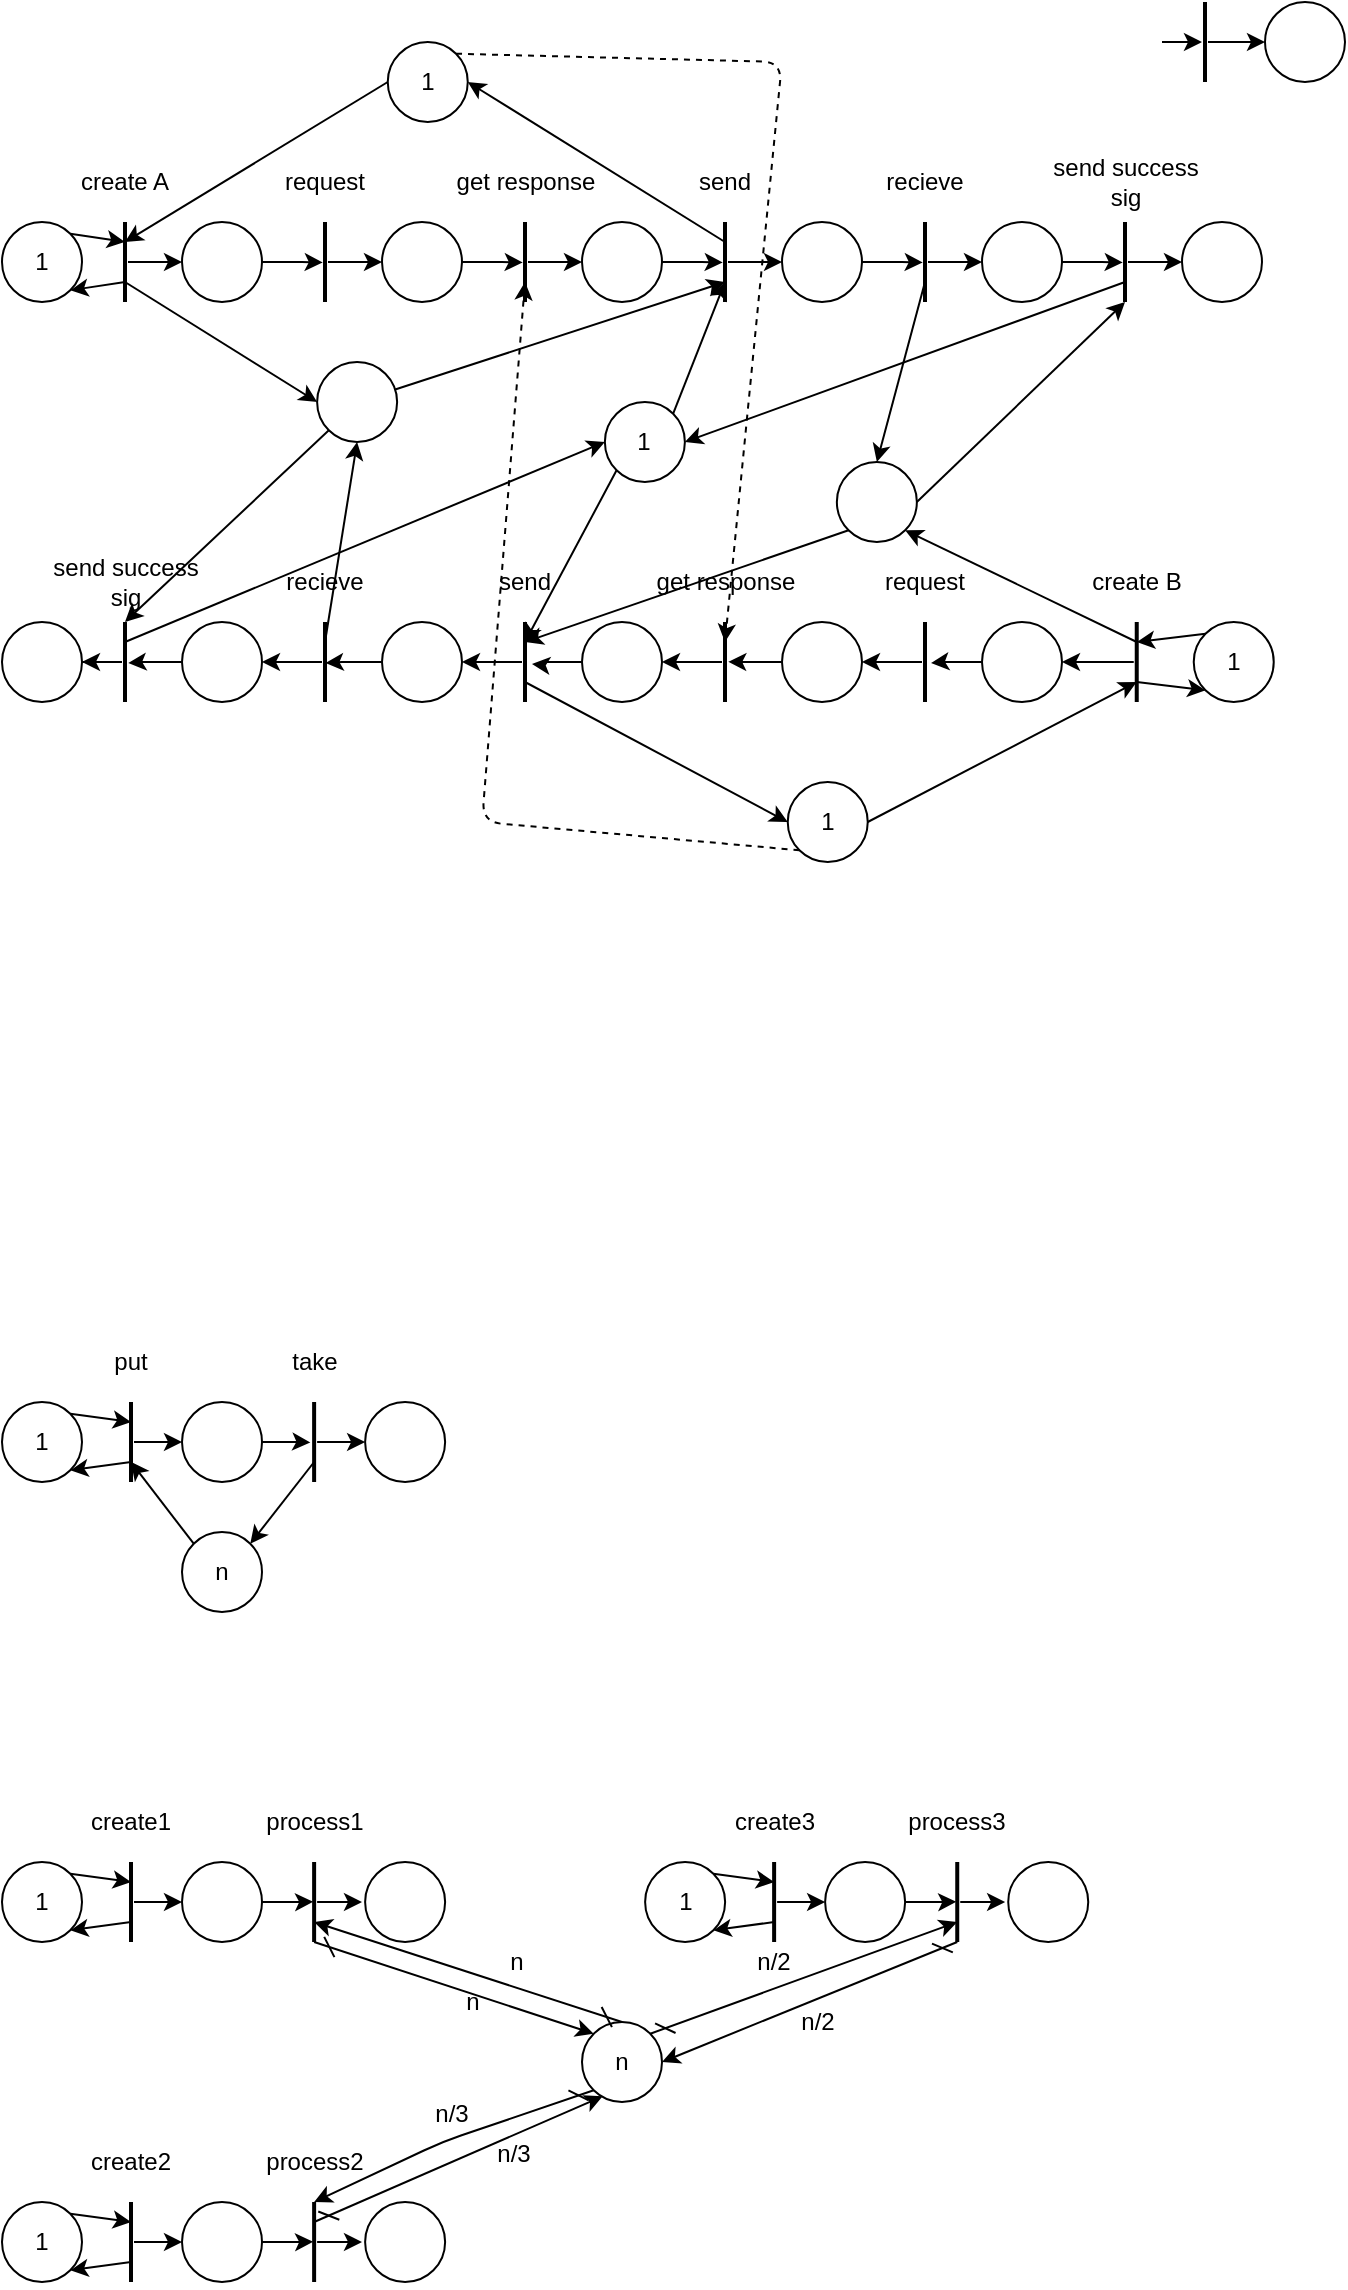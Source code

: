 <mxfile version="13.9.2" type="device"><diagram id="eXWM9t_YphUsqEd1TgK2" name="Page-1"><mxGraphModel dx="981" dy="526" grid="1" gridSize="10" guides="1" tooltips="1" connect="1" arrows="1" fold="1" page="1" pageScale="1" pageWidth="827" pageHeight="1169" math="0" shadow="0"><root><mxCell id="0"/><mxCell id="1" parent="0"/><mxCell id="1WlcbFVJqVXfbpKWRT4U-1" value="1" style="ellipse;whiteSpace=wrap;html=1;aspect=fixed;" vertex="1" parent="1"><mxGeometry x="100" y="160" width="40" height="40" as="geometry"/></mxCell><mxCell id="1WlcbFVJqVXfbpKWRT4U-7" style="edgeStyle=orthogonalEdgeStyle;rounded=0;orthogonalLoop=1;jettySize=auto;html=1;entryX=0;entryY=0.5;entryDx=0;entryDy=0;" edge="1" parent="1" source="1WlcbFVJqVXfbpKWRT4U-2" target="1WlcbFVJqVXfbpKWRT4U-5"><mxGeometry relative="1" as="geometry"><mxPoint x="98.56" y="180" as="targetPoint"/></mxGeometry></mxCell><mxCell id="1WlcbFVJqVXfbpKWRT4U-2" value="" style="line;strokeWidth=2;direction=south;html=1;" vertex="1" parent="1"><mxGeometry x="160" y="160" width="3" height="40" as="geometry"/></mxCell><mxCell id="1WlcbFVJqVXfbpKWRT4U-3" value="" style="endArrow=classic;html=1;exitX=1;exitY=0;exitDx=0;exitDy=0;entryX=0.25;entryY=0.5;entryDx=0;entryDy=0;entryPerimeter=0;" edge="1" parent="1" source="1WlcbFVJqVXfbpKWRT4U-1" target="1WlcbFVJqVXfbpKWRT4U-2"><mxGeometry width="50" height="50" relative="1" as="geometry"><mxPoint x="390" y="420" as="sourcePoint"/><mxPoint x="440" y="370" as="targetPoint"/></mxGeometry></mxCell><mxCell id="1WlcbFVJqVXfbpKWRT4U-4" value="" style="endArrow=classic;html=1;exitX=0.75;exitY=0.5;exitDx=0;exitDy=0;entryX=1;entryY=1;entryDx=0;entryDy=0;exitPerimeter=0;" edge="1" parent="1" source="1WlcbFVJqVXfbpKWRT4U-2" target="1WlcbFVJqVXfbpKWRT4U-1"><mxGeometry width="50" height="50" relative="1" as="geometry"><mxPoint x="144.142" y="175.858" as="sourcePoint"/><mxPoint x="175" y="180" as="targetPoint"/></mxGeometry></mxCell><mxCell id="1WlcbFVJqVXfbpKWRT4U-9" style="edgeStyle=orthogonalEdgeStyle;rounded=0;orthogonalLoop=1;jettySize=auto;html=1;entryX=0.505;entryY=0.874;entryDx=0;entryDy=0;entryPerimeter=0;" edge="1" parent="1" source="1WlcbFVJqVXfbpKWRT4U-5" target="1WlcbFVJqVXfbpKWRT4U-8"><mxGeometry relative="1" as="geometry"/></mxCell><mxCell id="1WlcbFVJqVXfbpKWRT4U-5" value="" style="ellipse;whiteSpace=wrap;html=1;aspect=fixed;" vertex="1" parent="1"><mxGeometry x="190" y="160" width="40" height="40" as="geometry"/></mxCell><mxCell id="1WlcbFVJqVXfbpKWRT4U-13" style="edgeStyle=orthogonalEdgeStyle;rounded=0;orthogonalLoop=1;jettySize=auto;html=1;entryX=0;entryY=0.5;entryDx=0;entryDy=0;" edge="1" parent="1" source="1WlcbFVJqVXfbpKWRT4U-8" target="1WlcbFVJqVXfbpKWRT4U-11"><mxGeometry relative="1" as="geometry"/></mxCell><mxCell id="1WlcbFVJqVXfbpKWRT4U-8" value="" style="line;strokeWidth=2;direction=south;html=1;" vertex="1" parent="1"><mxGeometry x="260" y="160" width="3" height="40" as="geometry"/></mxCell><mxCell id="1WlcbFVJqVXfbpKWRT4U-10" style="edgeStyle=orthogonalEdgeStyle;rounded=0;orthogonalLoop=1;jettySize=auto;html=1;entryX=0.505;entryY=0.874;entryDx=0;entryDy=0;entryPerimeter=0;" edge="1" parent="1" source="1WlcbFVJqVXfbpKWRT4U-11" target="1WlcbFVJqVXfbpKWRT4U-12"><mxGeometry relative="1" as="geometry"/></mxCell><mxCell id="1WlcbFVJqVXfbpKWRT4U-11" value="" style="ellipse;whiteSpace=wrap;html=1;aspect=fixed;" vertex="1" parent="1"><mxGeometry x="290" y="160" width="40" height="40" as="geometry"/></mxCell><mxCell id="1WlcbFVJqVXfbpKWRT4U-17" style="edgeStyle=orthogonalEdgeStyle;rounded=0;orthogonalLoop=1;jettySize=auto;html=1;entryX=0;entryY=0.5;entryDx=0;entryDy=0;" edge="1" parent="1" source="1WlcbFVJqVXfbpKWRT4U-12" target="1WlcbFVJqVXfbpKWRT4U-15"><mxGeometry relative="1" as="geometry"/></mxCell><mxCell id="1WlcbFVJqVXfbpKWRT4U-12" value="" style="line;strokeWidth=2;direction=south;html=1;" vertex="1" parent="1"><mxGeometry x="360" y="160" width="3" height="40" as="geometry"/></mxCell><mxCell id="1WlcbFVJqVXfbpKWRT4U-14" style="edgeStyle=orthogonalEdgeStyle;rounded=0;orthogonalLoop=1;jettySize=auto;html=1;entryX=0.505;entryY=0.874;entryDx=0;entryDy=0;entryPerimeter=0;" edge="1" parent="1" source="1WlcbFVJqVXfbpKWRT4U-15" target="1WlcbFVJqVXfbpKWRT4U-16"><mxGeometry relative="1" as="geometry"/></mxCell><mxCell id="1WlcbFVJqVXfbpKWRT4U-15" value="" style="ellipse;whiteSpace=wrap;html=1;aspect=fixed;" vertex="1" parent="1"><mxGeometry x="390" y="160" width="40" height="40" as="geometry"/></mxCell><mxCell id="1WlcbFVJqVXfbpKWRT4U-27" style="edgeStyle=orthogonalEdgeStyle;rounded=0;orthogonalLoop=1;jettySize=auto;html=1;entryX=0;entryY=0.5;entryDx=0;entryDy=0;" edge="1" parent="1" source="1WlcbFVJqVXfbpKWRT4U-16" target="1WlcbFVJqVXfbpKWRT4U-19"><mxGeometry relative="1" as="geometry"/></mxCell><mxCell id="1WlcbFVJqVXfbpKWRT4U-16" value="" style="line;strokeWidth=2;direction=south;html=1;" vertex="1" parent="1"><mxGeometry x="460" y="160" width="3" height="40" as="geometry"/></mxCell><mxCell id="1WlcbFVJqVXfbpKWRT4U-18" style="edgeStyle=orthogonalEdgeStyle;rounded=0;orthogonalLoop=1;jettySize=auto;html=1;entryX=0.505;entryY=0.874;entryDx=0;entryDy=0;entryPerimeter=0;" edge="1" parent="1" source="1WlcbFVJqVXfbpKWRT4U-19" target="1WlcbFVJqVXfbpKWRT4U-20"><mxGeometry relative="1" as="geometry"/></mxCell><mxCell id="1WlcbFVJqVXfbpKWRT4U-19" value="" style="ellipse;whiteSpace=wrap;html=1;aspect=fixed;" vertex="1" parent="1"><mxGeometry x="490" y="160" width="40" height="40" as="geometry"/></mxCell><mxCell id="1WlcbFVJqVXfbpKWRT4U-25" style="edgeStyle=orthogonalEdgeStyle;rounded=0;orthogonalLoop=1;jettySize=auto;html=1;entryX=0;entryY=0.5;entryDx=0;entryDy=0;" edge="1" parent="1" source="1WlcbFVJqVXfbpKWRT4U-20" target="1WlcbFVJqVXfbpKWRT4U-22"><mxGeometry relative="1" as="geometry"/></mxCell><mxCell id="1WlcbFVJqVXfbpKWRT4U-20" value="" style="line;strokeWidth=2;direction=south;html=1;" vertex="1" parent="1"><mxGeometry x="560" y="160" width="3" height="40" as="geometry"/></mxCell><mxCell id="1WlcbFVJqVXfbpKWRT4U-21" style="edgeStyle=orthogonalEdgeStyle;rounded=0;orthogonalLoop=1;jettySize=auto;html=1;entryX=0.505;entryY=0.874;entryDx=0;entryDy=0;entryPerimeter=0;" edge="1" parent="1" source="1WlcbFVJqVXfbpKWRT4U-22" target="1WlcbFVJqVXfbpKWRT4U-23"><mxGeometry relative="1" as="geometry"/></mxCell><mxCell id="1WlcbFVJqVXfbpKWRT4U-22" value="" style="ellipse;whiteSpace=wrap;html=1;aspect=fixed;" vertex="1" parent="1"><mxGeometry x="590" y="160" width="40" height="40" as="geometry"/></mxCell><mxCell id="1WlcbFVJqVXfbpKWRT4U-26" style="edgeStyle=orthogonalEdgeStyle;rounded=0;orthogonalLoop=1;jettySize=auto;html=1;entryX=0;entryY=0.5;entryDx=0;entryDy=0;" edge="1" parent="1" source="1WlcbFVJqVXfbpKWRT4U-23" target="1WlcbFVJqVXfbpKWRT4U-24"><mxGeometry relative="1" as="geometry"/></mxCell><mxCell id="1WlcbFVJqVXfbpKWRT4U-23" value="" style="line;strokeWidth=2;direction=south;html=1;" vertex="1" parent="1"><mxGeometry x="660" y="160" width="3" height="40" as="geometry"/></mxCell><mxCell id="1WlcbFVJqVXfbpKWRT4U-199" style="edgeStyle=orthogonalEdgeStyle;rounded=0;orthogonalLoop=1;jettySize=auto;html=1;entryX=0.5;entryY=1;entryDx=0;entryDy=0;entryPerimeter=0;startArrow=none;startFill=0;" edge="1" parent="1" target="1WlcbFVJqVXfbpKWRT4U-172"><mxGeometry relative="1" as="geometry"><mxPoint x="680" y="70" as="sourcePoint"/></mxGeometry></mxCell><mxCell id="1WlcbFVJqVXfbpKWRT4U-24" value="" style="ellipse;whiteSpace=wrap;html=1;aspect=fixed;" vertex="1" parent="1"><mxGeometry x="690" y="160" width="40" height="40" as="geometry"/></mxCell><mxCell id="1WlcbFVJqVXfbpKWRT4U-28" value="create A" style="text;html=1;strokeColor=none;fillColor=none;align=center;verticalAlign=middle;whiteSpace=wrap;rounded=0;" vertex="1" parent="1"><mxGeometry x="137.25" y="130" width="48.5" height="20" as="geometry"/></mxCell><mxCell id="1WlcbFVJqVXfbpKWRT4U-29" value="request" style="text;html=1;strokeColor=none;fillColor=none;align=center;verticalAlign=middle;whiteSpace=wrap;rounded=0;" vertex="1" parent="1"><mxGeometry x="230.13" y="130" width="62.75" height="20" as="geometry"/></mxCell><mxCell id="1WlcbFVJqVXfbpKWRT4U-30" value="get response" style="text;html=1;strokeColor=none;fillColor=none;align=center;verticalAlign=middle;whiteSpace=wrap;rounded=0;" vertex="1" parent="1"><mxGeometry x="321.56" y="130" width="79.88" height="20" as="geometry"/></mxCell><mxCell id="1WlcbFVJqVXfbpKWRT4U-31" value="send" style="text;html=1;strokeColor=none;fillColor=none;align=center;verticalAlign=middle;whiteSpace=wrap;rounded=0;" vertex="1" parent="1"><mxGeometry x="430.12" y="130" width="62.75" height="20" as="geometry"/></mxCell><mxCell id="1WlcbFVJqVXfbpKWRT4U-32" value="recieve" style="text;html=1;strokeColor=none;fillColor=none;align=center;verticalAlign=middle;whiteSpace=wrap;rounded=0;" vertex="1" parent="1"><mxGeometry x="530.13" y="130" width="62.75" height="20" as="geometry"/></mxCell><mxCell id="1WlcbFVJqVXfbpKWRT4U-33" value="send success sig" style="text;html=1;strokeColor=none;fillColor=none;align=center;verticalAlign=middle;whiteSpace=wrap;rounded=0;" vertex="1" parent="1"><mxGeometry x="621.56" y="130" width="79.88" height="20" as="geometry"/></mxCell><mxCell id="1WlcbFVJqVXfbpKWRT4U-34" value="" style="ellipse;whiteSpace=wrap;html=1;aspect=fixed;" vertex="1" parent="1"><mxGeometry x="100" y="360" width="40" height="40" as="geometry"/></mxCell><mxCell id="1WlcbFVJqVXfbpKWRT4U-76" style="edgeStyle=orthogonalEdgeStyle;rounded=0;orthogonalLoop=1;jettySize=auto;html=1;entryX=1;entryY=0.5;entryDx=0;entryDy=0;" edge="1" parent="1" source="1WlcbFVJqVXfbpKWRT4U-36" target="1WlcbFVJqVXfbpKWRT4U-34"><mxGeometry relative="1" as="geometry"/></mxCell><mxCell id="1WlcbFVJqVXfbpKWRT4U-36" value="" style="line;strokeWidth=2;direction=south;html=1;" vertex="1" parent="1"><mxGeometry x="160" y="360" width="3" height="40" as="geometry"/></mxCell><mxCell id="1WlcbFVJqVXfbpKWRT4U-75" style="edgeStyle=orthogonalEdgeStyle;rounded=0;orthogonalLoop=1;jettySize=auto;html=1;entryX=0.514;entryY=-0.046;entryDx=0;entryDy=0;entryPerimeter=0;" edge="1" parent="1" source="1WlcbFVJqVXfbpKWRT4U-40" target="1WlcbFVJqVXfbpKWRT4U-36"><mxGeometry relative="1" as="geometry"/></mxCell><mxCell id="1WlcbFVJqVXfbpKWRT4U-40" value="" style="ellipse;whiteSpace=wrap;html=1;aspect=fixed;" vertex="1" parent="1"><mxGeometry x="190" y="360" width="40" height="40" as="geometry"/></mxCell><mxCell id="1WlcbFVJqVXfbpKWRT4U-74" style="edgeStyle=orthogonalEdgeStyle;rounded=0;orthogonalLoop=1;jettySize=auto;html=1;entryX=1;entryY=0.5;entryDx=0;entryDy=0;" edge="1" parent="1" source="1WlcbFVJqVXfbpKWRT4U-42" target="1WlcbFVJqVXfbpKWRT4U-40"><mxGeometry relative="1" as="geometry"/></mxCell><mxCell id="1WlcbFVJqVXfbpKWRT4U-42" value="" style="line;strokeWidth=2;direction=south;html=1;" vertex="1" parent="1"><mxGeometry x="260" y="360" width="3" height="40" as="geometry"/></mxCell><mxCell id="1WlcbFVJqVXfbpKWRT4U-73" style="edgeStyle=orthogonalEdgeStyle;rounded=0;orthogonalLoop=1;jettySize=auto;html=1;entryX=0.514;entryY=0.414;entryDx=0;entryDy=0;entryPerimeter=0;" edge="1" parent="1" source="1WlcbFVJqVXfbpKWRT4U-44" target="1WlcbFVJqVXfbpKWRT4U-42"><mxGeometry relative="1" as="geometry"/></mxCell><mxCell id="1WlcbFVJqVXfbpKWRT4U-44" value="" style="ellipse;whiteSpace=wrap;html=1;aspect=fixed;" vertex="1" parent="1"><mxGeometry x="290" y="360" width="40" height="40" as="geometry"/></mxCell><mxCell id="1WlcbFVJqVXfbpKWRT4U-72" style="edgeStyle=orthogonalEdgeStyle;rounded=0;orthogonalLoop=1;jettySize=auto;html=1;entryX=1;entryY=0.5;entryDx=0;entryDy=0;" edge="1" parent="1" source="1WlcbFVJqVXfbpKWRT4U-46" target="1WlcbFVJqVXfbpKWRT4U-44"><mxGeometry relative="1" as="geometry"/></mxCell><mxCell id="1WlcbFVJqVXfbpKWRT4U-46" value="" style="line;strokeWidth=2;direction=south;html=1;" vertex="1" parent="1"><mxGeometry x="360" y="360" width="3" height="40" as="geometry"/></mxCell><mxCell id="1WlcbFVJqVXfbpKWRT4U-71" style="edgeStyle=orthogonalEdgeStyle;rounded=0;orthogonalLoop=1;jettySize=auto;html=1;" edge="1" parent="1" source="1WlcbFVJqVXfbpKWRT4U-48"><mxGeometry relative="1" as="geometry"><mxPoint x="365" y="381" as="targetPoint"/></mxGeometry></mxCell><mxCell id="1WlcbFVJqVXfbpKWRT4U-48" value="" style="ellipse;whiteSpace=wrap;html=1;aspect=fixed;" vertex="1" parent="1"><mxGeometry x="390" y="360" width="40" height="40" as="geometry"/></mxCell><mxCell id="1WlcbFVJqVXfbpKWRT4U-70" style="edgeStyle=orthogonalEdgeStyle;rounded=0;orthogonalLoop=1;jettySize=auto;html=1;entryX=1;entryY=0.5;entryDx=0;entryDy=0;" edge="1" parent="1" source="1WlcbFVJqVXfbpKWRT4U-50" target="1WlcbFVJqVXfbpKWRT4U-48"><mxGeometry relative="1" as="geometry"/></mxCell><mxCell id="1WlcbFVJqVXfbpKWRT4U-50" value="" style="line;strokeWidth=2;direction=south;html=1;" vertex="1" parent="1"><mxGeometry x="460" y="360" width="3" height="40" as="geometry"/></mxCell><mxCell id="1WlcbFVJqVXfbpKWRT4U-69" style="edgeStyle=orthogonalEdgeStyle;rounded=0;orthogonalLoop=1;jettySize=auto;html=1;entryX=0.497;entryY=-0.046;entryDx=0;entryDy=0;entryPerimeter=0;" edge="1" parent="1" source="1WlcbFVJqVXfbpKWRT4U-52" target="1WlcbFVJqVXfbpKWRT4U-50"><mxGeometry relative="1" as="geometry"/></mxCell><mxCell id="1WlcbFVJqVXfbpKWRT4U-52" value="" style="ellipse;whiteSpace=wrap;html=1;aspect=fixed;" vertex="1" parent="1"><mxGeometry x="490" y="360" width="40" height="40" as="geometry"/></mxCell><mxCell id="1WlcbFVJqVXfbpKWRT4U-68" style="edgeStyle=orthogonalEdgeStyle;rounded=0;orthogonalLoop=1;jettySize=auto;html=1;entryX=1;entryY=0.5;entryDx=0;entryDy=0;" edge="1" parent="1" source="1WlcbFVJqVXfbpKWRT4U-54" target="1WlcbFVJqVXfbpKWRT4U-52"><mxGeometry relative="1" as="geometry"/></mxCell><mxCell id="1WlcbFVJqVXfbpKWRT4U-54" value="" style="line;strokeWidth=2;direction=south;html=1;" vertex="1" parent="1"><mxGeometry x="560" y="360" width="3" height="40" as="geometry"/></mxCell><mxCell id="1WlcbFVJqVXfbpKWRT4U-67" style="edgeStyle=orthogonalEdgeStyle;rounded=0;orthogonalLoop=1;jettySize=auto;html=1;entryX=0.514;entryY=-0.506;entryDx=0;entryDy=0;entryPerimeter=0;" edge="1" parent="1" source="1WlcbFVJqVXfbpKWRT4U-56" target="1WlcbFVJqVXfbpKWRT4U-54"><mxGeometry relative="1" as="geometry"/></mxCell><mxCell id="1WlcbFVJqVXfbpKWRT4U-56" value="" style="ellipse;whiteSpace=wrap;html=1;aspect=fixed;" vertex="1" parent="1"><mxGeometry x="590" y="360" width="40" height="40" as="geometry"/></mxCell><mxCell id="1WlcbFVJqVXfbpKWRT4U-66" style="edgeStyle=orthogonalEdgeStyle;rounded=0;orthogonalLoop=1;jettySize=auto;html=1;entryX=1;entryY=0.5;entryDx=0;entryDy=0;" edge="1" parent="1" source="1WlcbFVJqVXfbpKWRT4U-58" target="1WlcbFVJqVXfbpKWRT4U-56"><mxGeometry relative="1" as="geometry"><mxPoint x="720.0" y="380.0" as="targetPoint"/></mxGeometry></mxCell><mxCell id="1WlcbFVJqVXfbpKWRT4U-58" value="" style="line;strokeWidth=2;direction=south;html=1;" vertex="1" parent="1"><mxGeometry x="665.87" y="360" width="3" height="40" as="geometry"/></mxCell><mxCell id="1WlcbFVJqVXfbpKWRT4U-59" value="1" style="ellipse;whiteSpace=wrap;html=1;aspect=fixed;" vertex="1" parent="1"><mxGeometry x="695.87" y="360" width="40" height="40" as="geometry"/></mxCell><mxCell id="1WlcbFVJqVXfbpKWRT4U-60" value="create B" style="text;html=1;strokeColor=none;fillColor=none;align=center;verticalAlign=middle;whiteSpace=wrap;rounded=0;" vertex="1" parent="1"><mxGeometry x="643.12" y="330" width="48.5" height="20" as="geometry"/></mxCell><mxCell id="1WlcbFVJqVXfbpKWRT4U-61" value="request" style="text;html=1;strokeColor=none;fillColor=none;align=center;verticalAlign=middle;whiteSpace=wrap;rounded=0;" vertex="1" parent="1"><mxGeometry x="530.13" y="330" width="62.75" height="20" as="geometry"/></mxCell><mxCell id="1WlcbFVJqVXfbpKWRT4U-62" value="get response" style="text;html=1;strokeColor=none;fillColor=none;align=center;verticalAlign=middle;whiteSpace=wrap;rounded=0;" vertex="1" parent="1"><mxGeometry x="421.56" y="330" width="79.88" height="20" as="geometry"/></mxCell><mxCell id="1WlcbFVJqVXfbpKWRT4U-63" value="send" style="text;html=1;strokeColor=none;fillColor=none;align=center;verticalAlign=middle;whiteSpace=wrap;rounded=0;" vertex="1" parent="1"><mxGeometry x="330.13" y="330" width="62.75" height="20" as="geometry"/></mxCell><mxCell id="1WlcbFVJqVXfbpKWRT4U-64" value="recieve" style="text;html=1;strokeColor=none;fillColor=none;align=center;verticalAlign=middle;whiteSpace=wrap;rounded=0;" vertex="1" parent="1"><mxGeometry x="230.13" y="330" width="62.75" height="20" as="geometry"/></mxCell><mxCell id="1WlcbFVJqVXfbpKWRT4U-65" value="send success sig" style="text;html=1;strokeColor=none;fillColor=none;align=center;verticalAlign=middle;whiteSpace=wrap;rounded=0;" vertex="1" parent="1"><mxGeometry x="121.56" y="330" width="79.88" height="20" as="geometry"/></mxCell><mxCell id="1WlcbFVJqVXfbpKWRT4U-77" value="" style="endArrow=classic;html=1;exitX=0;exitY=0;exitDx=0;exitDy=0;entryX=0.25;entryY=0.5;entryDx=0;entryDy=0;entryPerimeter=0;" edge="1" parent="1" source="1WlcbFVJqVXfbpKWRT4U-59" target="1WlcbFVJqVXfbpKWRT4U-58"><mxGeometry width="50" height="50" relative="1" as="geometry"><mxPoint x="405.87" y="350" as="sourcePoint"/><mxPoint x="455.87" y="300" as="targetPoint"/></mxGeometry></mxCell><mxCell id="1WlcbFVJqVXfbpKWRT4U-78" value="" style="endArrow=classic;html=1;exitX=0.75;exitY=0.5;exitDx=0;exitDy=0;entryX=0;entryY=1;entryDx=0;entryDy=0;exitPerimeter=0;" edge="1" parent="1" source="1WlcbFVJqVXfbpKWRT4U-58" target="1WlcbFVJqVXfbpKWRT4U-59"><mxGeometry width="50" height="50" relative="1" as="geometry"><mxPoint x="711.728" y="375.858" as="sourcePoint"/><mxPoint x="677.37" y="380" as="targetPoint"/></mxGeometry></mxCell><mxCell id="1WlcbFVJqVXfbpKWRT4U-81" value="1" style="ellipse;whiteSpace=wrap;html=1;aspect=fixed;" vertex="1" parent="1"><mxGeometry x="401.44" y="250" width="40" height="40" as="geometry"/></mxCell><mxCell id="1WlcbFVJqVXfbpKWRT4U-82" value="" style="endArrow=classic;html=1;exitX=1;exitY=0;exitDx=0;exitDy=0;entryX=0.75;entryY=0.5;entryDx=0;entryDy=0;entryPerimeter=0;" edge="1" parent="1" source="1WlcbFVJqVXfbpKWRT4U-81" target="1WlcbFVJqVXfbpKWRT4U-16"><mxGeometry width="50" height="50" relative="1" as="geometry"><mxPoint x="490" y="260" as="sourcePoint"/><mxPoint x="540" y="210" as="targetPoint"/></mxGeometry></mxCell><mxCell id="1WlcbFVJqVXfbpKWRT4U-84" value="" style="endArrow=classic;html=1;exitX=0;exitY=1;exitDx=0;exitDy=0;entryX=0.25;entryY=0.5;entryDx=0;entryDy=0;entryPerimeter=0;" edge="1" parent="1" source="1WlcbFVJqVXfbpKWRT4U-81" target="1WlcbFVJqVXfbpKWRT4U-46"><mxGeometry width="50" height="50" relative="1" as="geometry"><mxPoint x="444.142" y="315.858" as="sourcePoint"/><mxPoint x="481.5" y="280.0" as="targetPoint"/></mxGeometry></mxCell><mxCell id="1WlcbFVJqVXfbpKWRT4U-86" value="1" style="ellipse;whiteSpace=wrap;html=1;aspect=fixed;" vertex="1" parent="1"><mxGeometry x="100" y="750" width="40" height="40" as="geometry"/></mxCell><mxCell id="1WlcbFVJqVXfbpKWRT4U-91" style="edgeStyle=orthogonalEdgeStyle;rounded=0;orthogonalLoop=1;jettySize=auto;html=1;entryX=0;entryY=0.5;entryDx=0;entryDy=0;" edge="1" parent="1" source="1WlcbFVJqVXfbpKWRT4U-87" target="1WlcbFVJqVXfbpKWRT4U-88"><mxGeometry relative="1" as="geometry"/></mxCell><mxCell id="1WlcbFVJqVXfbpKWRT4U-87" value="" style="line;strokeWidth=2;direction=south;html=1;" vertex="1" parent="1"><mxGeometry x="163" y="750" width="3" height="40" as="geometry"/></mxCell><mxCell id="1WlcbFVJqVXfbpKWRT4U-92" style="edgeStyle=orthogonalEdgeStyle;rounded=0;orthogonalLoop=1;jettySize=auto;html=1;entryX=0.505;entryY=1.129;entryDx=0;entryDy=0;entryPerimeter=0;" edge="1" parent="1" source="1WlcbFVJqVXfbpKWRT4U-88" target="1WlcbFVJqVXfbpKWRT4U-89"><mxGeometry relative="1" as="geometry"/></mxCell><mxCell id="1WlcbFVJqVXfbpKWRT4U-88" value="" style="ellipse;whiteSpace=wrap;html=1;aspect=fixed;" vertex="1" parent="1"><mxGeometry x="190" y="750" width="40" height="40" as="geometry"/></mxCell><mxCell id="1WlcbFVJqVXfbpKWRT4U-93" style="edgeStyle=orthogonalEdgeStyle;rounded=0;orthogonalLoop=1;jettySize=auto;html=1;entryX=0;entryY=0.5;entryDx=0;entryDy=0;" edge="1" parent="1" source="1WlcbFVJqVXfbpKWRT4U-89" target="1WlcbFVJqVXfbpKWRT4U-90"><mxGeometry relative="1" as="geometry"/></mxCell><mxCell id="1WlcbFVJqVXfbpKWRT4U-89" value="" style="line;strokeWidth=2;direction=south;html=1;" vertex="1" parent="1"><mxGeometry x="254.56" y="750" width="3" height="40" as="geometry"/></mxCell><mxCell id="1WlcbFVJqVXfbpKWRT4U-90" value="" style="ellipse;whiteSpace=wrap;html=1;aspect=fixed;" vertex="1" parent="1"><mxGeometry x="281.56" y="750" width="40" height="40" as="geometry"/></mxCell><mxCell id="1WlcbFVJqVXfbpKWRT4U-94" value="" style="endArrow=classic;html=1;exitX=1;exitY=0;exitDx=0;exitDy=0;entryX=0.25;entryY=0.5;entryDx=0;entryDy=0;entryPerimeter=0;" edge="1" parent="1" source="1WlcbFVJqVXfbpKWRT4U-86" target="1WlcbFVJqVXfbpKWRT4U-87"><mxGeometry width="50" height="50" relative="1" as="geometry"><mxPoint x="400" y="810" as="sourcePoint"/><mxPoint x="450" y="760" as="targetPoint"/></mxGeometry></mxCell><mxCell id="1WlcbFVJqVXfbpKWRT4U-95" value="" style="endArrow=classic;html=1;exitX=0.75;exitY=0.5;exitDx=0;exitDy=0;entryX=1;entryY=1;entryDx=0;entryDy=0;exitPerimeter=0;" edge="1" parent="1" source="1WlcbFVJqVXfbpKWRT4U-87" target="1WlcbFVJqVXfbpKWRT4U-86"><mxGeometry width="50" height="50" relative="1" as="geometry"><mxPoint x="144.142" y="765.858" as="sourcePoint"/><mxPoint x="174.5" y="770" as="targetPoint"/></mxGeometry></mxCell><mxCell id="1WlcbFVJqVXfbpKWRT4U-96" value="n" style="ellipse;whiteSpace=wrap;html=1;aspect=fixed;" vertex="1" parent="1"><mxGeometry x="190" y="815" width="40" height="40" as="geometry"/></mxCell><mxCell id="1WlcbFVJqVXfbpKWRT4U-97" value="" style="endArrow=classic;html=1;exitX=0.75;exitY=0.5;exitDx=0;exitDy=0;exitPerimeter=0;entryX=1;entryY=0;entryDx=0;entryDy=0;" edge="1" parent="1" source="1WlcbFVJqVXfbpKWRT4U-89" target="1WlcbFVJqVXfbpKWRT4U-96"><mxGeometry width="50" height="50" relative="1" as="geometry"><mxPoint x="400" y="810" as="sourcePoint"/><mxPoint x="450" y="760" as="targetPoint"/></mxGeometry></mxCell><mxCell id="1WlcbFVJqVXfbpKWRT4U-98" value="" style="endArrow=classic;html=1;exitX=0;exitY=0;exitDx=0;exitDy=0;entryX=0.75;entryY=0.5;entryDx=0;entryDy=0;entryPerimeter=0;" edge="1" parent="1" source="1WlcbFVJqVXfbpKWRT4U-96" target="1WlcbFVJqVXfbpKWRT4U-87"><mxGeometry width="50" height="50" relative="1" as="geometry"><mxPoint x="266.06" y="790" as="sourcePoint"/><mxPoint x="234.272" y="830.858" as="targetPoint"/></mxGeometry></mxCell><mxCell id="1WlcbFVJqVXfbpKWRT4U-99" value="put" style="text;html=1;strokeColor=none;fillColor=none;align=center;verticalAlign=middle;whiteSpace=wrap;rounded=0;" vertex="1" parent="1"><mxGeometry x="133.12" y="720" width="62.75" height="20" as="geometry"/></mxCell><mxCell id="1WlcbFVJqVXfbpKWRT4U-100" value="take" style="text;html=1;strokeColor=none;fillColor=none;align=center;verticalAlign=middle;whiteSpace=wrap;rounded=0;" vertex="1" parent="1"><mxGeometry x="224.69" y="720" width="62.75" height="20" as="geometry"/></mxCell><mxCell id="1WlcbFVJqVXfbpKWRT4U-101" value="n" style="ellipse;whiteSpace=wrap;html=1;aspect=fixed;" vertex="1" parent="1"><mxGeometry x="390" y="1060" width="40" height="40" as="geometry"/></mxCell><mxCell id="1WlcbFVJqVXfbpKWRT4U-105" value="1" style="ellipse;whiteSpace=wrap;html=1;aspect=fixed;" vertex="1" parent="1"><mxGeometry x="100" y="980" width="40" height="40" as="geometry"/></mxCell><mxCell id="1WlcbFVJqVXfbpKWRT4U-110" style="edgeStyle=orthogonalEdgeStyle;rounded=0;orthogonalLoop=1;jettySize=auto;html=1;entryX=0;entryY=0.5;entryDx=0;entryDy=0;" edge="1" parent="1" source="1WlcbFVJqVXfbpKWRT4U-106" target="1WlcbFVJqVXfbpKWRT4U-109"><mxGeometry relative="1" as="geometry"/></mxCell><mxCell id="1WlcbFVJqVXfbpKWRT4U-106" value="" style="line;strokeWidth=2;direction=south;html=1;" vertex="1" parent="1"><mxGeometry x="163" y="980" width="3" height="40" as="geometry"/></mxCell><mxCell id="1WlcbFVJqVXfbpKWRT4U-107" value="" style="endArrow=classic;html=1;exitX=1;exitY=0;exitDx=0;exitDy=0;entryX=0.25;entryY=0.5;entryDx=0;entryDy=0;entryPerimeter=0;" edge="1" parent="1" source="1WlcbFVJqVXfbpKWRT4U-105" target="1WlcbFVJqVXfbpKWRT4U-106"><mxGeometry width="50" height="50" relative="1" as="geometry"><mxPoint x="400" y="1040" as="sourcePoint"/><mxPoint x="450" y="990" as="targetPoint"/></mxGeometry></mxCell><mxCell id="1WlcbFVJqVXfbpKWRT4U-108" value="" style="endArrow=classic;html=1;exitX=0.75;exitY=0.5;exitDx=0;exitDy=0;entryX=1;entryY=1;entryDx=0;entryDy=0;exitPerimeter=0;" edge="1" parent="1" source="1WlcbFVJqVXfbpKWRT4U-106" target="1WlcbFVJqVXfbpKWRT4U-105"><mxGeometry width="50" height="50" relative="1" as="geometry"><mxPoint x="144.142" y="995.858" as="sourcePoint"/><mxPoint x="174.5" y="1000" as="targetPoint"/></mxGeometry></mxCell><mxCell id="1WlcbFVJqVXfbpKWRT4U-112" style="edgeStyle=orthogonalEdgeStyle;rounded=0;orthogonalLoop=1;jettySize=auto;html=1;entryX=0.497;entryY=0.669;entryDx=0;entryDy=0;entryPerimeter=0;" edge="1" parent="1" source="1WlcbFVJqVXfbpKWRT4U-109" target="1WlcbFVJqVXfbpKWRT4U-111"><mxGeometry relative="1" as="geometry"/></mxCell><mxCell id="1WlcbFVJqVXfbpKWRT4U-109" value="" style="ellipse;whiteSpace=wrap;html=1;aspect=fixed;" vertex="1" parent="1"><mxGeometry x="190" y="980" width="40" height="40" as="geometry"/></mxCell><mxCell id="1WlcbFVJqVXfbpKWRT4U-114" style="edgeStyle=orthogonalEdgeStyle;rounded=0;orthogonalLoop=1;jettySize=auto;html=1;" edge="1" parent="1" source="1WlcbFVJqVXfbpKWRT4U-111"><mxGeometry relative="1" as="geometry"><mxPoint x="280" y="1000" as="targetPoint"/></mxGeometry></mxCell><mxCell id="1WlcbFVJqVXfbpKWRT4U-111" value="" style="line;strokeWidth=2;direction=south;html=1;" vertex="1" parent="1"><mxGeometry x="254.56" y="980" width="3" height="40" as="geometry"/></mxCell><mxCell id="1WlcbFVJqVXfbpKWRT4U-113" value="" style="ellipse;whiteSpace=wrap;html=1;aspect=fixed;" vertex="1" parent="1"><mxGeometry x="281.56" y="980" width="40" height="40" as="geometry"/></mxCell><mxCell id="1WlcbFVJqVXfbpKWRT4U-115" value="1" style="ellipse;whiteSpace=wrap;html=1;aspect=fixed;" vertex="1" parent="1"><mxGeometry x="100" y="1150" width="40" height="40" as="geometry"/></mxCell><mxCell id="1WlcbFVJqVXfbpKWRT4U-116" style="edgeStyle=orthogonalEdgeStyle;rounded=0;orthogonalLoop=1;jettySize=auto;html=1;entryX=0;entryY=0.5;entryDx=0;entryDy=0;" edge="1" parent="1" source="1WlcbFVJqVXfbpKWRT4U-117" target="1WlcbFVJqVXfbpKWRT4U-121"><mxGeometry relative="1" as="geometry"/></mxCell><mxCell id="1WlcbFVJqVXfbpKWRT4U-117" value="" style="line;strokeWidth=2;direction=south;html=1;" vertex="1" parent="1"><mxGeometry x="163" y="1150" width="3" height="40" as="geometry"/></mxCell><mxCell id="1WlcbFVJqVXfbpKWRT4U-118" value="" style="endArrow=classic;html=1;exitX=1;exitY=0;exitDx=0;exitDy=0;entryX=0.25;entryY=0.5;entryDx=0;entryDy=0;entryPerimeter=0;" edge="1" parent="1" source="1WlcbFVJqVXfbpKWRT4U-115" target="1WlcbFVJqVXfbpKWRT4U-117"><mxGeometry width="50" height="50" relative="1" as="geometry"><mxPoint x="400" y="1210" as="sourcePoint"/><mxPoint x="450" y="1160" as="targetPoint"/></mxGeometry></mxCell><mxCell id="1WlcbFVJqVXfbpKWRT4U-119" value="" style="endArrow=classic;html=1;exitX=0.75;exitY=0.5;exitDx=0;exitDy=0;entryX=1;entryY=1;entryDx=0;entryDy=0;exitPerimeter=0;" edge="1" parent="1" source="1WlcbFVJqVXfbpKWRT4U-117" target="1WlcbFVJqVXfbpKWRT4U-115"><mxGeometry width="50" height="50" relative="1" as="geometry"><mxPoint x="144.142" y="1165.858" as="sourcePoint"/><mxPoint x="174.5" y="1170" as="targetPoint"/></mxGeometry></mxCell><mxCell id="1WlcbFVJqVXfbpKWRT4U-120" style="edgeStyle=orthogonalEdgeStyle;rounded=0;orthogonalLoop=1;jettySize=auto;html=1;entryX=0.497;entryY=0.669;entryDx=0;entryDy=0;entryPerimeter=0;" edge="1" parent="1" source="1WlcbFVJqVXfbpKWRT4U-121" target="1WlcbFVJqVXfbpKWRT4U-123"><mxGeometry relative="1" as="geometry"/></mxCell><mxCell id="1WlcbFVJqVXfbpKWRT4U-121" value="" style="ellipse;whiteSpace=wrap;html=1;aspect=fixed;" vertex="1" parent="1"><mxGeometry x="190" y="1150" width="40" height="40" as="geometry"/></mxCell><mxCell id="1WlcbFVJqVXfbpKWRT4U-122" style="edgeStyle=orthogonalEdgeStyle;rounded=0;orthogonalLoop=1;jettySize=auto;html=1;" edge="1" parent="1" source="1WlcbFVJqVXfbpKWRT4U-123"><mxGeometry relative="1" as="geometry"><mxPoint x="280" y="1170" as="targetPoint"/></mxGeometry></mxCell><mxCell id="1WlcbFVJqVXfbpKWRT4U-123" value="" style="line;strokeWidth=2;direction=south;html=1;" vertex="1" parent="1"><mxGeometry x="254.56" y="1150" width="3" height="40" as="geometry"/></mxCell><mxCell id="1WlcbFVJqVXfbpKWRT4U-124" value="" style="ellipse;whiteSpace=wrap;html=1;aspect=fixed;" vertex="1" parent="1"><mxGeometry x="281.56" y="1150" width="40" height="40" as="geometry"/></mxCell><mxCell id="1WlcbFVJqVXfbpKWRT4U-125" value="1" style="ellipse;whiteSpace=wrap;html=1;aspect=fixed;" vertex="1" parent="1"><mxGeometry x="421.56" y="980" width="40" height="40" as="geometry"/></mxCell><mxCell id="1WlcbFVJqVXfbpKWRT4U-126" style="edgeStyle=orthogonalEdgeStyle;rounded=0;orthogonalLoop=1;jettySize=auto;html=1;entryX=0;entryY=0.5;entryDx=0;entryDy=0;" edge="1" parent="1" source="1WlcbFVJqVXfbpKWRT4U-127" target="1WlcbFVJqVXfbpKWRT4U-131"><mxGeometry relative="1" as="geometry"/></mxCell><mxCell id="1WlcbFVJqVXfbpKWRT4U-127" value="" style="line;strokeWidth=2;direction=south;html=1;" vertex="1" parent="1"><mxGeometry x="484.56" y="980" width="3" height="40" as="geometry"/></mxCell><mxCell id="1WlcbFVJqVXfbpKWRT4U-128" value="" style="endArrow=classic;html=1;exitX=1;exitY=0;exitDx=0;exitDy=0;entryX=0.25;entryY=0.5;entryDx=0;entryDy=0;entryPerimeter=0;" edge="1" parent="1" source="1WlcbFVJqVXfbpKWRT4U-125" target="1WlcbFVJqVXfbpKWRT4U-127"><mxGeometry width="50" height="50" relative="1" as="geometry"><mxPoint x="721.56" y="1040" as="sourcePoint"/><mxPoint x="771.56" y="990" as="targetPoint"/></mxGeometry></mxCell><mxCell id="1WlcbFVJqVXfbpKWRT4U-129" value="" style="endArrow=classic;html=1;exitX=0.75;exitY=0.5;exitDx=0;exitDy=0;entryX=1;entryY=1;entryDx=0;entryDy=0;exitPerimeter=0;" edge="1" parent="1" source="1WlcbFVJqVXfbpKWRT4U-127" target="1WlcbFVJqVXfbpKWRT4U-125"><mxGeometry width="50" height="50" relative="1" as="geometry"><mxPoint x="465.702" y="995.858" as="sourcePoint"/><mxPoint x="496.06" y="1000" as="targetPoint"/></mxGeometry></mxCell><mxCell id="1WlcbFVJqVXfbpKWRT4U-130" style="edgeStyle=orthogonalEdgeStyle;rounded=0;orthogonalLoop=1;jettySize=auto;html=1;entryX=0.497;entryY=0.669;entryDx=0;entryDy=0;entryPerimeter=0;" edge="1" parent="1" source="1WlcbFVJqVXfbpKWRT4U-131" target="1WlcbFVJqVXfbpKWRT4U-133"><mxGeometry relative="1" as="geometry"/></mxCell><mxCell id="1WlcbFVJqVXfbpKWRT4U-131" value="" style="ellipse;whiteSpace=wrap;html=1;aspect=fixed;" vertex="1" parent="1"><mxGeometry x="511.56" y="980" width="40" height="40" as="geometry"/></mxCell><mxCell id="1WlcbFVJqVXfbpKWRT4U-132" style="edgeStyle=orthogonalEdgeStyle;rounded=0;orthogonalLoop=1;jettySize=auto;html=1;" edge="1" parent="1" source="1WlcbFVJqVXfbpKWRT4U-133"><mxGeometry relative="1" as="geometry"><mxPoint x="601.56" y="1000" as="targetPoint"/></mxGeometry></mxCell><mxCell id="1WlcbFVJqVXfbpKWRT4U-133" value="" style="line;strokeWidth=2;direction=south;html=1;" vertex="1" parent="1"><mxGeometry x="576.12" y="980" width="3" height="40" as="geometry"/></mxCell><mxCell id="1WlcbFVJqVXfbpKWRT4U-134" value="" style="ellipse;whiteSpace=wrap;html=1;aspect=fixed;" vertex="1" parent="1"><mxGeometry x="603.12" y="980" width="40" height="40" as="geometry"/></mxCell><mxCell id="1WlcbFVJqVXfbpKWRT4U-135" value="create1" style="text;html=1;strokeColor=none;fillColor=none;align=center;verticalAlign=middle;whiteSpace=wrap;rounded=0;" vertex="1" parent="1"><mxGeometry x="133.12" y="950" width="62.75" height="20" as="geometry"/></mxCell><mxCell id="1WlcbFVJqVXfbpKWRT4U-136" value="create2&lt;span style=&quot;color: rgba(0 , 0 , 0 , 0) ; font-family: monospace ; font-size: 0px&quot;&gt;%3CmxGraphModel%3E%3Croot%3E%3CmxCell%20id%3D%220%22%2F%3E%3CmxCell%20id%3D%221%22%20parent%3D%220%22%2F%3E%3CmxCell%20id%3D%222%22%20value%3D%22create1%22%20style%3D%22text%3Bhtml%3D1%3BstrokeColor%3Dnone%3BfillColor%3Dnone%3Balign%3Dcenter%3BverticalAlign%3Dmiddle%3BwhiteSpace%3Dwrap%3Brounded%3D0%3B%22%20vertex%3D%221%22%20parent%3D%221%22%3E%3CmxGeometry%20x%3D%22133.12%22%20y%3D%22680%22%20width%3D%2262.75%22%20height%3D%2220%22%20as%3D%22geometry%22%2F%3E%3C%2FmxCell%3E%3C%2Froot%3E%3C%2FmxGraphModel%3E&lt;/span&gt;" style="text;html=1;strokeColor=none;fillColor=none;align=center;verticalAlign=middle;whiteSpace=wrap;rounded=0;" vertex="1" parent="1"><mxGeometry x="133.12" y="1120" width="62.75" height="20" as="geometry"/></mxCell><mxCell id="1WlcbFVJqVXfbpKWRT4U-137" value="create3" style="text;html=1;strokeColor=none;fillColor=none;align=center;verticalAlign=middle;whiteSpace=wrap;rounded=0;" vertex="1" parent="1"><mxGeometry x="454.68" y="950" width="62.75" height="20" as="geometry"/></mxCell><mxCell id="1WlcbFVJqVXfbpKWRT4U-138" value="process1" style="text;html=1;strokeColor=none;fillColor=none;align=center;verticalAlign=middle;whiteSpace=wrap;rounded=0;" vertex="1" parent="1"><mxGeometry x="224.69" y="950" width="62.75" height="20" as="geometry"/></mxCell><mxCell id="1WlcbFVJqVXfbpKWRT4U-139" value="process2" style="text;html=1;strokeColor=none;fillColor=none;align=center;verticalAlign=middle;whiteSpace=wrap;rounded=0;" vertex="1" parent="1"><mxGeometry x="224.68" y="1120" width="62.75" height="20" as="geometry"/></mxCell><mxCell id="1WlcbFVJqVXfbpKWRT4U-140" value="process3" style="text;html=1;strokeColor=none;fillColor=none;align=center;verticalAlign=middle;whiteSpace=wrap;rounded=0;" vertex="1" parent="1"><mxGeometry x="546.24" y="950" width="62.75" height="20" as="geometry"/></mxCell><mxCell id="1WlcbFVJqVXfbpKWRT4U-141" value="" style="endArrow=classic;html=1;exitX=0.5;exitY=0;exitDx=0;exitDy=0;entryX=0.75;entryY=0.5;entryDx=0;entryDy=0;entryPerimeter=0;startArrow=dash;startFill=0;" edge="1" parent="1" source="1WlcbFVJqVXfbpKWRT4U-101" target="1WlcbFVJqVXfbpKWRT4U-111"><mxGeometry width="50" height="50" relative="1" as="geometry"><mxPoint x="400" y="960" as="sourcePoint"/><mxPoint x="450" y="910" as="targetPoint"/></mxGeometry></mxCell><mxCell id="1WlcbFVJqVXfbpKWRT4U-142" value="" style="endArrow=classic;html=1;exitX=1;exitY=0.5;exitDx=0;exitDy=0;entryX=0;entryY=0;entryDx=0;entryDy=0;exitPerimeter=0;startArrow=dash;startFill=0;" edge="1" parent="1" source="1WlcbFVJqVXfbpKWRT4U-111" target="1WlcbFVJqVXfbpKWRT4U-101"><mxGeometry width="50" height="50" relative="1" as="geometry"><mxPoint x="603.94" y="1000" as="sourcePoint"/><mxPoint x="450.0" y="950" as="targetPoint"/></mxGeometry></mxCell><mxCell id="1WlcbFVJqVXfbpKWRT4U-143" value="n" style="text;html=1;strokeColor=none;fillColor=none;align=center;verticalAlign=middle;whiteSpace=wrap;rounded=0;" vertex="1" parent="1"><mxGeometry x="351.69" y="1020" width="11.31" height="20" as="geometry"/></mxCell><mxCell id="1WlcbFVJqVXfbpKWRT4U-144" value="n" style="text;html=1;strokeColor=none;fillColor=none;align=center;verticalAlign=middle;whiteSpace=wrap;rounded=0;" vertex="1" parent="1"><mxGeometry x="330" y="1040" width="11.31" height="20" as="geometry"/></mxCell><mxCell id="1WlcbFVJqVXfbpKWRT4U-145" value="" style="endArrow=classic;html=1;exitX=0;exitY=1;exitDx=0;exitDy=0;entryX=0;entryY=0.5;entryDx=0;entryDy=0;entryPerimeter=0;startArrow=dash;startFill=0;" edge="1" parent="1" source="1WlcbFVJqVXfbpKWRT4U-101" target="1WlcbFVJqVXfbpKWRT4U-123"><mxGeometry width="50" height="50" relative="1" as="geometry"><mxPoint x="400" y="1100" as="sourcePoint"/><mxPoint x="450" y="1050" as="targetPoint"/><Array as="points"><mxPoint x="320" y="1120"/></Array></mxGeometry></mxCell><mxCell id="1WlcbFVJqVXfbpKWRT4U-146" value="" style="endArrow=classic;html=1;exitX=0.25;exitY=0.5;exitDx=0;exitDy=0;entryX=0.259;entryY=0.928;entryDx=0;entryDy=0;entryPerimeter=0;exitPerimeter=0;startArrow=dash;startFill=0;" edge="1" parent="1" source="1WlcbFVJqVXfbpKWRT4U-123" target="1WlcbFVJqVXfbpKWRT4U-101"><mxGeometry width="50" height="50" relative="1" as="geometry"><mxPoint x="502.798" y="1144.142" as="sourcePoint"/><mxPoint x="363.0" y="1140" as="targetPoint"/><Array as="points"/></mxGeometry></mxCell><mxCell id="1WlcbFVJqVXfbpKWRT4U-147" value="n/3" style="text;html=1;strokeColor=none;fillColor=none;align=center;verticalAlign=middle;whiteSpace=wrap;rounded=0;" vertex="1" parent="1"><mxGeometry x="310" y="1096" width="29.88" height="20" as="geometry"/></mxCell><mxCell id="1WlcbFVJqVXfbpKWRT4U-148" value="n/3" style="text;html=1;strokeColor=none;fillColor=none;align=center;verticalAlign=middle;whiteSpace=wrap;rounded=0;" vertex="1" parent="1"><mxGeometry x="341.31" y="1116" width="29.88" height="20" as="geometry"/></mxCell><mxCell id="1WlcbFVJqVXfbpKWRT4U-150" value="" style="endArrow=classic;html=1;exitX=1;exitY=0;exitDx=0;exitDy=0;entryX=0.75;entryY=0.5;entryDx=0;entryDy=0;entryPerimeter=0;startArrow=dash;startFill=0;" edge="1" parent="1" source="1WlcbFVJqVXfbpKWRT4U-101" target="1WlcbFVJqVXfbpKWRT4U-133"><mxGeometry width="50" height="50" relative="1" as="geometry"><mxPoint x="563" y="1120" as="sourcePoint"/><mxPoint x="613" y="1070" as="targetPoint"/></mxGeometry></mxCell><mxCell id="1WlcbFVJqVXfbpKWRT4U-151" value="" style="endArrow=classic;html=1;exitX=1;exitY=0.5;exitDx=0;exitDy=0;entryX=1;entryY=0.5;entryDx=0;entryDy=0;startArrow=dash;startFill=0;exitPerimeter=0;" edge="1" parent="1" source="1WlcbFVJqVXfbpKWRT4U-133" target="1WlcbFVJqVXfbpKWRT4U-101"><mxGeometry width="50" height="50" relative="1" as="geometry"><mxPoint x="511.562" y="1175.858" as="sourcePoint"/><mxPoint x="665.04" y="1120" as="targetPoint"/></mxGeometry></mxCell><mxCell id="1WlcbFVJqVXfbpKWRT4U-152" value="n/2" style="text;html=1;strokeColor=none;fillColor=none;align=center;verticalAlign=middle;whiteSpace=wrap;rounded=0;" vertex="1" parent="1"><mxGeometry x="471.12" y="1020" width="29.88" height="20" as="geometry"/></mxCell><mxCell id="1WlcbFVJqVXfbpKWRT4U-153" value="n/2" style="text;html=1;strokeColor=none;fillColor=none;align=center;verticalAlign=middle;whiteSpace=wrap;rounded=0;" vertex="1" parent="1"><mxGeometry x="492.87" y="1050" width="29.88" height="20" as="geometry"/></mxCell><mxCell id="1WlcbFVJqVXfbpKWRT4U-200" style="edgeStyle=orthogonalEdgeStyle;rounded=0;orthogonalLoop=1;jettySize=auto;html=1;entryX=0;entryY=0.5;entryDx=0;entryDy=0;startArrow=none;startFill=0;" edge="1" parent="1" source="1WlcbFVJqVXfbpKWRT4U-172" target="1WlcbFVJqVXfbpKWRT4U-198"><mxGeometry relative="1" as="geometry"/></mxCell><mxCell id="1WlcbFVJqVXfbpKWRT4U-172" value="" style="line;strokeWidth=2;direction=south;html=1;" vertex="1" parent="1"><mxGeometry x="700" y="50" width="3" height="40" as="geometry"/></mxCell><mxCell id="1WlcbFVJqVXfbpKWRT4U-176" value="" style="endArrow=classic;html=1;exitX=0.75;exitY=0.5;exitDx=0;exitDy=0;entryX=1;entryY=0.5;entryDx=0;entryDy=0;exitPerimeter=0;" edge="1" parent="1" source="1WlcbFVJqVXfbpKWRT4U-23" target="1WlcbFVJqVXfbpKWRT4U-81"><mxGeometry width="50" height="50" relative="1" as="geometry"><mxPoint x="671.5" y="200.0" as="sourcePoint"/><mxPoint x="380.0" y="250" as="targetPoint"/></mxGeometry></mxCell><mxCell id="1WlcbFVJqVXfbpKWRT4U-177" value="" style="endArrow=classic;html=1;exitX=0.25;exitY=0.5;exitDx=0;exitDy=0;entryX=0;entryY=0.5;entryDx=0;entryDy=0;exitPerimeter=0;" edge="1" parent="1" source="1WlcbFVJqVXfbpKWRT4U-36" target="1WlcbFVJqVXfbpKWRT4U-81"><mxGeometry width="50" height="50" relative="1" as="geometry"><mxPoint x="671.5" y="210.0" as="sourcePoint"/><mxPoint x="451.44" y="280" as="targetPoint"/></mxGeometry></mxCell><mxCell id="1WlcbFVJqVXfbpKWRT4U-179" value="1" style="ellipse;whiteSpace=wrap;html=1;aspect=fixed;" vertex="1" parent="1"><mxGeometry x="492.87" y="440" width="40" height="40" as="geometry"/></mxCell><mxCell id="1WlcbFVJqVXfbpKWRT4U-180" value="" style="endArrow=classic;html=1;exitX=0.75;exitY=0.5;exitDx=0;exitDy=0;entryX=0;entryY=0.5;entryDx=0;entryDy=0;exitPerimeter=0;" edge="1" parent="1" source="1WlcbFVJqVXfbpKWRT4U-46" target="1WlcbFVJqVXfbpKWRT4U-179"><mxGeometry width="50" height="50" relative="1" as="geometry"><mxPoint x="540.222" y="440.002" as="sourcePoint"/><mxPoint x="479.77" y="495.86" as="targetPoint"/></mxGeometry></mxCell><mxCell id="1WlcbFVJqVXfbpKWRT4U-181" value="" style="endArrow=classic;html=1;exitX=1;exitY=0.5;exitDx=0;exitDy=0;entryX=0.75;entryY=0.5;entryDx=0;entryDy=0;entryPerimeter=0;" edge="1" parent="1" source="1WlcbFVJqVXfbpKWRT4U-179" target="1WlcbFVJqVXfbpKWRT4U-58"><mxGeometry width="50" height="50" relative="1" as="geometry"><mxPoint x="471.5" y="400.0" as="sourcePoint"/><mxPoint x="602.88" y="470.0" as="targetPoint"/></mxGeometry></mxCell><mxCell id="1WlcbFVJqVXfbpKWRT4U-183" value="1" style="ellipse;whiteSpace=wrap;html=1;aspect=fixed;" vertex="1" parent="1"><mxGeometry x="292.88" y="70" width="40" height="40" as="geometry"/></mxCell><mxCell id="1WlcbFVJqVXfbpKWRT4U-184" value="" style="endArrow=classic;html=1;exitX=0.25;exitY=0.5;exitDx=0;exitDy=0;entryX=1;entryY=0.5;entryDx=0;entryDy=0;exitPerimeter=0;" edge="1" parent="1" source="1WlcbFVJqVXfbpKWRT4U-16" target="1WlcbFVJqVXfbpKWRT4U-183"><mxGeometry width="50" height="50" relative="1" as="geometry"><mxPoint x="362.998" y="79.998" as="sourcePoint"/><mxPoint x="388.64" y="44.14" as="targetPoint"/></mxGeometry></mxCell><mxCell id="1WlcbFVJqVXfbpKWRT4U-185" value="" style="endArrow=classic;html=1;exitX=0;exitY=0.5;exitDx=0;exitDy=0;entryX=0.25;entryY=0.5;entryDx=0;entryDy=0;entryPerimeter=0;" edge="1" parent="1" source="1WlcbFVJqVXfbpKWRT4U-183" target="1WlcbFVJqVXfbpKWRT4U-2"><mxGeometry width="50" height="50" relative="1" as="geometry"><mxPoint x="371.5" y="180" as="sourcePoint"/><mxPoint x="291.5" y="110" as="targetPoint"/></mxGeometry></mxCell><mxCell id="1WlcbFVJqVXfbpKWRT4U-188" value="" style="ellipse;whiteSpace=wrap;html=1;aspect=fixed;" vertex="1" parent="1"><mxGeometry x="517.43" y="280" width="40" height="40" as="geometry"/></mxCell><mxCell id="1WlcbFVJqVXfbpKWRT4U-189" value="" style="endArrow=classic;html=1;exitX=0.25;exitY=0.5;exitDx=0;exitDy=0;entryX=1;entryY=1;entryDx=0;entryDy=0;exitPerimeter=0;" edge="1" parent="1" source="1WlcbFVJqVXfbpKWRT4U-58" target="1WlcbFVJqVXfbpKWRT4U-188"><mxGeometry width="50" height="50" relative="1" as="geometry"><mxPoint x="542.87" y="470.0" as="sourcePoint"/><mxPoint x="677.37" y="400.0" as="targetPoint"/></mxGeometry></mxCell><mxCell id="1WlcbFVJqVXfbpKWRT4U-190" value="" style="endArrow=classic;html=1;exitX=0;exitY=1;exitDx=0;exitDy=0;entryX=0.25;entryY=0.5;entryDx=0;entryDy=0;entryPerimeter=0;" edge="1" parent="1" source="1WlcbFVJqVXfbpKWRT4U-188" target="1WlcbFVJqVXfbpKWRT4U-46"><mxGeometry width="50" height="50" relative="1" as="geometry"><mxPoint x="677.37" y="380.0" as="sourcePoint"/><mxPoint x="537.012" y="334.142" as="targetPoint"/></mxGeometry></mxCell><mxCell id="1WlcbFVJqVXfbpKWRT4U-191" value="" style="endArrow=classic;html=1;exitX=0.75;exitY=0.5;exitDx=0;exitDy=0;entryX=0.5;entryY=0;entryDx=0;entryDy=0;exitPerimeter=0;" edge="1" parent="1" source="1WlcbFVJqVXfbpKWRT4U-20" target="1WlcbFVJqVXfbpKWRT4U-188"><mxGeometry width="50" height="50" relative="1" as="geometry"><mxPoint x="677.37" y="380.0" as="sourcePoint"/><mxPoint x="537.012" y="334.142" as="targetPoint"/></mxGeometry></mxCell><mxCell id="1WlcbFVJqVXfbpKWRT4U-192" value="" style="endArrow=classic;html=1;exitX=1;exitY=0.5;exitDx=0;exitDy=0;entryX=1;entryY=0.5;entryDx=0;entryDy=0;entryPerimeter=0;" edge="1" parent="1" source="1WlcbFVJqVXfbpKWRT4U-188" target="1WlcbFVJqVXfbpKWRT4U-23"><mxGeometry width="50" height="50" relative="1" as="geometry"><mxPoint x="734.31" y="230.0" as="sourcePoint"/><mxPoint x="750" y="230" as="targetPoint"/></mxGeometry></mxCell><mxCell id="1WlcbFVJqVXfbpKWRT4U-193" value="" style="ellipse;whiteSpace=wrap;html=1;aspect=fixed;" vertex="1" parent="1"><mxGeometry x="257.56" y="230" width="40" height="40" as="geometry"/></mxCell><mxCell id="1WlcbFVJqVXfbpKWRT4U-194" value="" style="endArrow=classic;html=1;exitX=0.25;exitY=0.5;exitDx=0;exitDy=0;entryX=0.5;entryY=1;entryDx=0;entryDy=0;exitPerimeter=0;" edge="1" parent="1" source="1WlcbFVJqVXfbpKWRT4U-42" target="1WlcbFVJqVXfbpKWRT4U-193"><mxGeometry width="50" height="50" relative="1" as="geometry"><mxPoint x="214.63" y="220.0" as="sourcePoint"/><mxPoint x="166.0" y="300" as="targetPoint"/></mxGeometry></mxCell><mxCell id="1WlcbFVJqVXfbpKWRT4U-195" value="" style="endArrow=classic;html=1;exitX=0.75;exitY=0.5;exitDx=0;exitDy=0;entryX=0;entryY=0.5;entryDx=0;entryDy=0;exitPerimeter=0;" edge="1" parent="1" source="1WlcbFVJqVXfbpKWRT4U-2" target="1WlcbFVJqVXfbpKWRT4U-193"><mxGeometry width="50" height="50" relative="1" as="geometry"><mxPoint x="302.88" y="100" as="sourcePoint"/><mxPoint x="171.5" y="180" as="targetPoint"/></mxGeometry></mxCell><mxCell id="1WlcbFVJqVXfbpKWRT4U-196" value="" style="endArrow=classic;html=1;entryX=0.75;entryY=0.5;entryDx=0;entryDy=0;entryPerimeter=0;" edge="1" parent="1" source="1WlcbFVJqVXfbpKWRT4U-193" target="1WlcbFVJqVXfbpKWRT4U-16"><mxGeometry width="50" height="50" relative="1" as="geometry"><mxPoint x="160" y="230.0" as="sourcePoint"/><mxPoint x="285.93" y="290" as="targetPoint"/></mxGeometry></mxCell><mxCell id="1WlcbFVJqVXfbpKWRT4U-197" value="" style="endArrow=classic;html=1;exitX=0;exitY=1;exitDx=0;exitDy=0;entryX=0;entryY=0.5;entryDx=0;entryDy=0;entryPerimeter=0;" edge="1" parent="1" source="1WlcbFVJqVXfbpKWRT4U-193" target="1WlcbFVJqVXfbpKWRT4U-36"><mxGeometry width="50" height="50" relative="1" as="geometry"><mxPoint x="75.63" y="310.0" as="sourcePoint"/><mxPoint x="150" y="280" as="targetPoint"/></mxGeometry></mxCell><mxCell id="1WlcbFVJqVXfbpKWRT4U-198" value="" style="ellipse;whiteSpace=wrap;html=1;aspect=fixed;" vertex="1" parent="1"><mxGeometry x="731.5" y="50" width="40" height="40" as="geometry"/></mxCell><mxCell id="1WlcbFVJqVXfbpKWRT4U-202" value="" style="endArrow=classic;html=1;exitX=0;exitY=1;exitDx=0;exitDy=0;entryX=0.75;entryY=0.5;entryDx=0;entryDy=0;entryPerimeter=0;dashed=1;" edge="1" parent="1" source="1WlcbFVJqVXfbpKWRT4U-179" target="1WlcbFVJqVXfbpKWRT4U-12"><mxGeometry width="50" height="50" relative="1" as="geometry"><mxPoint x="399.96" y="510" as="sourcePoint"/><mxPoint x="271.34" y="430" as="targetPoint"/><Array as="points"><mxPoint x="340" y="460"/></Array></mxGeometry></mxCell><mxCell id="1WlcbFVJqVXfbpKWRT4U-203" value="" style="endArrow=classic;html=1;exitX=1;exitY=0;exitDx=0;exitDy=0;entryX=0.25;entryY=0.5;entryDx=0;entryDy=0;entryPerimeter=0;dashed=1;" edge="1" parent="1" source="1WlcbFVJqVXfbpKWRT4U-183" target="1WlcbFVJqVXfbpKWRT4U-50"><mxGeometry width="50" height="50" relative="1" as="geometry"><mxPoint x="820.24" y="305.0" as="sourcePoint"/><mxPoint x="668.87" y="55.0" as="targetPoint"/><Array as="points"><mxPoint x="490" y="80"/></Array></mxGeometry></mxCell></root></mxGraphModel></diagram></mxfile>